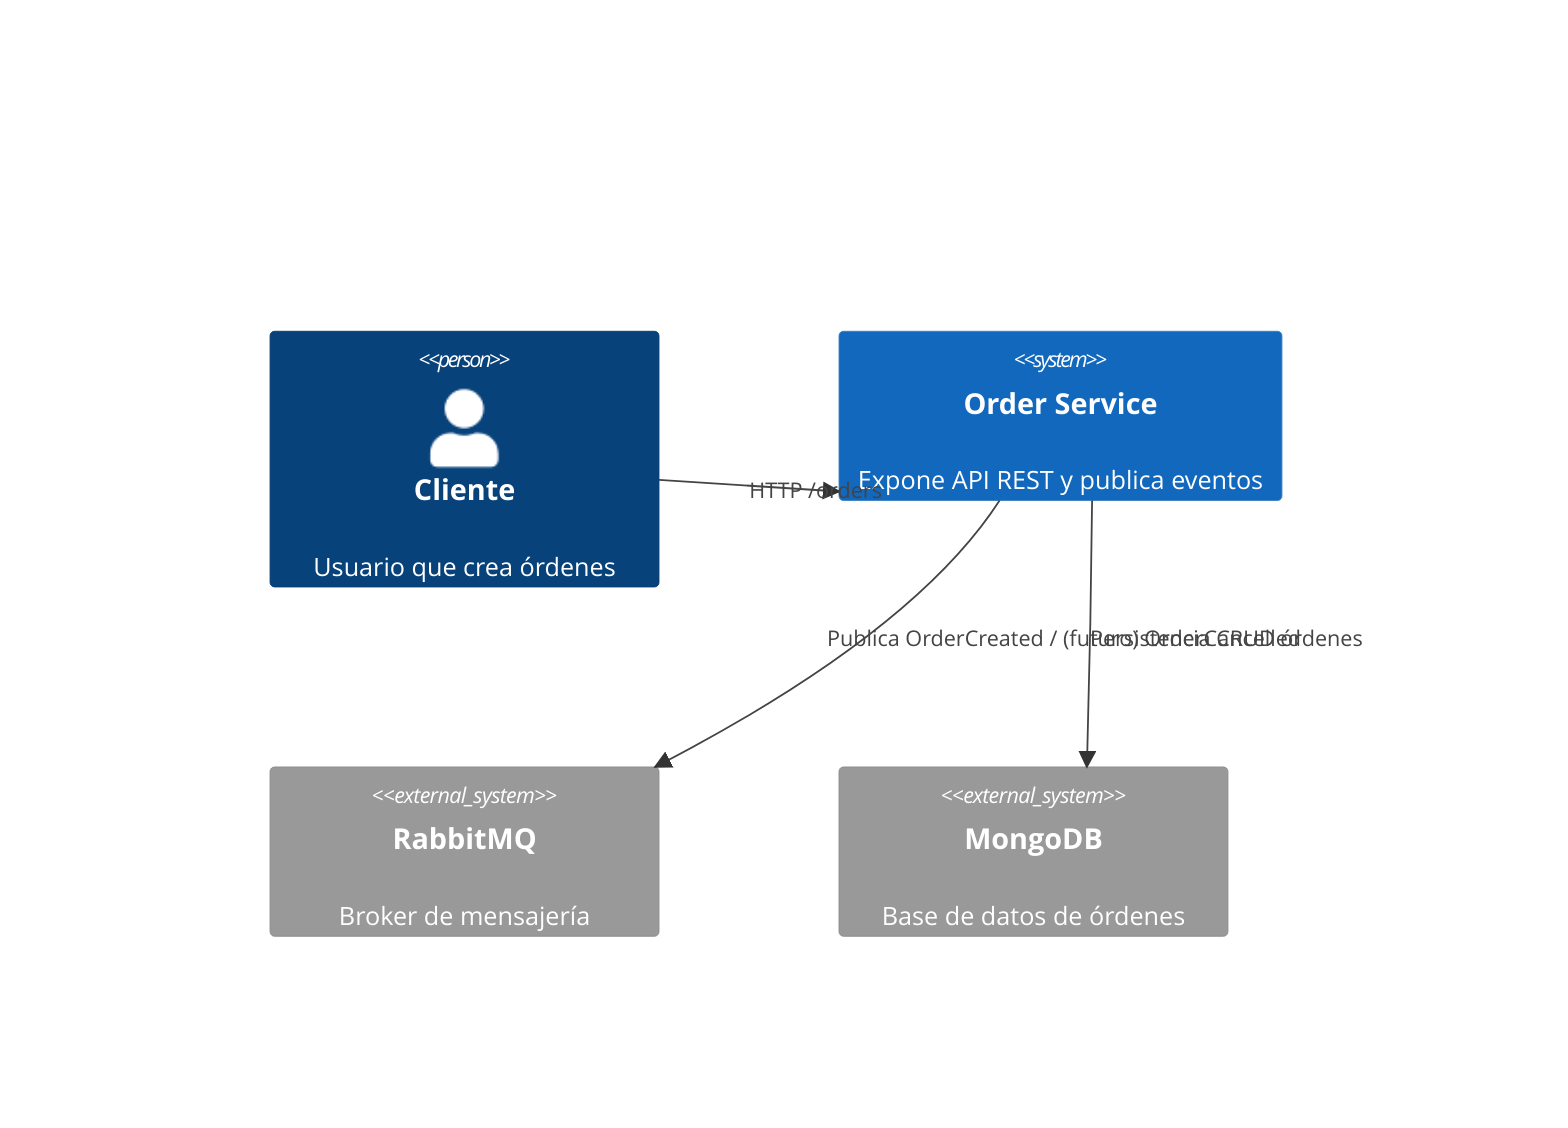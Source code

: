 %% C4 Context Diagram
C4Context
Person(client, "Cliente", "Usuario que crea órdenes")
System(orderService, "Order Service", "Expone API REST y publica eventos")
System_Ext(rabbitmq, "RabbitMQ", "Broker de mensajería")
System_Ext(mongodb, "MongoDB", "Base de datos de órdenes")
Rel(client, orderService, "HTTP /orders")
Rel(orderService, rabbitmq, "Publica OrderCreated / (futuro) OrderCancelled")
Rel(orderService, mongodb, "Persistencia CRUD órdenes")